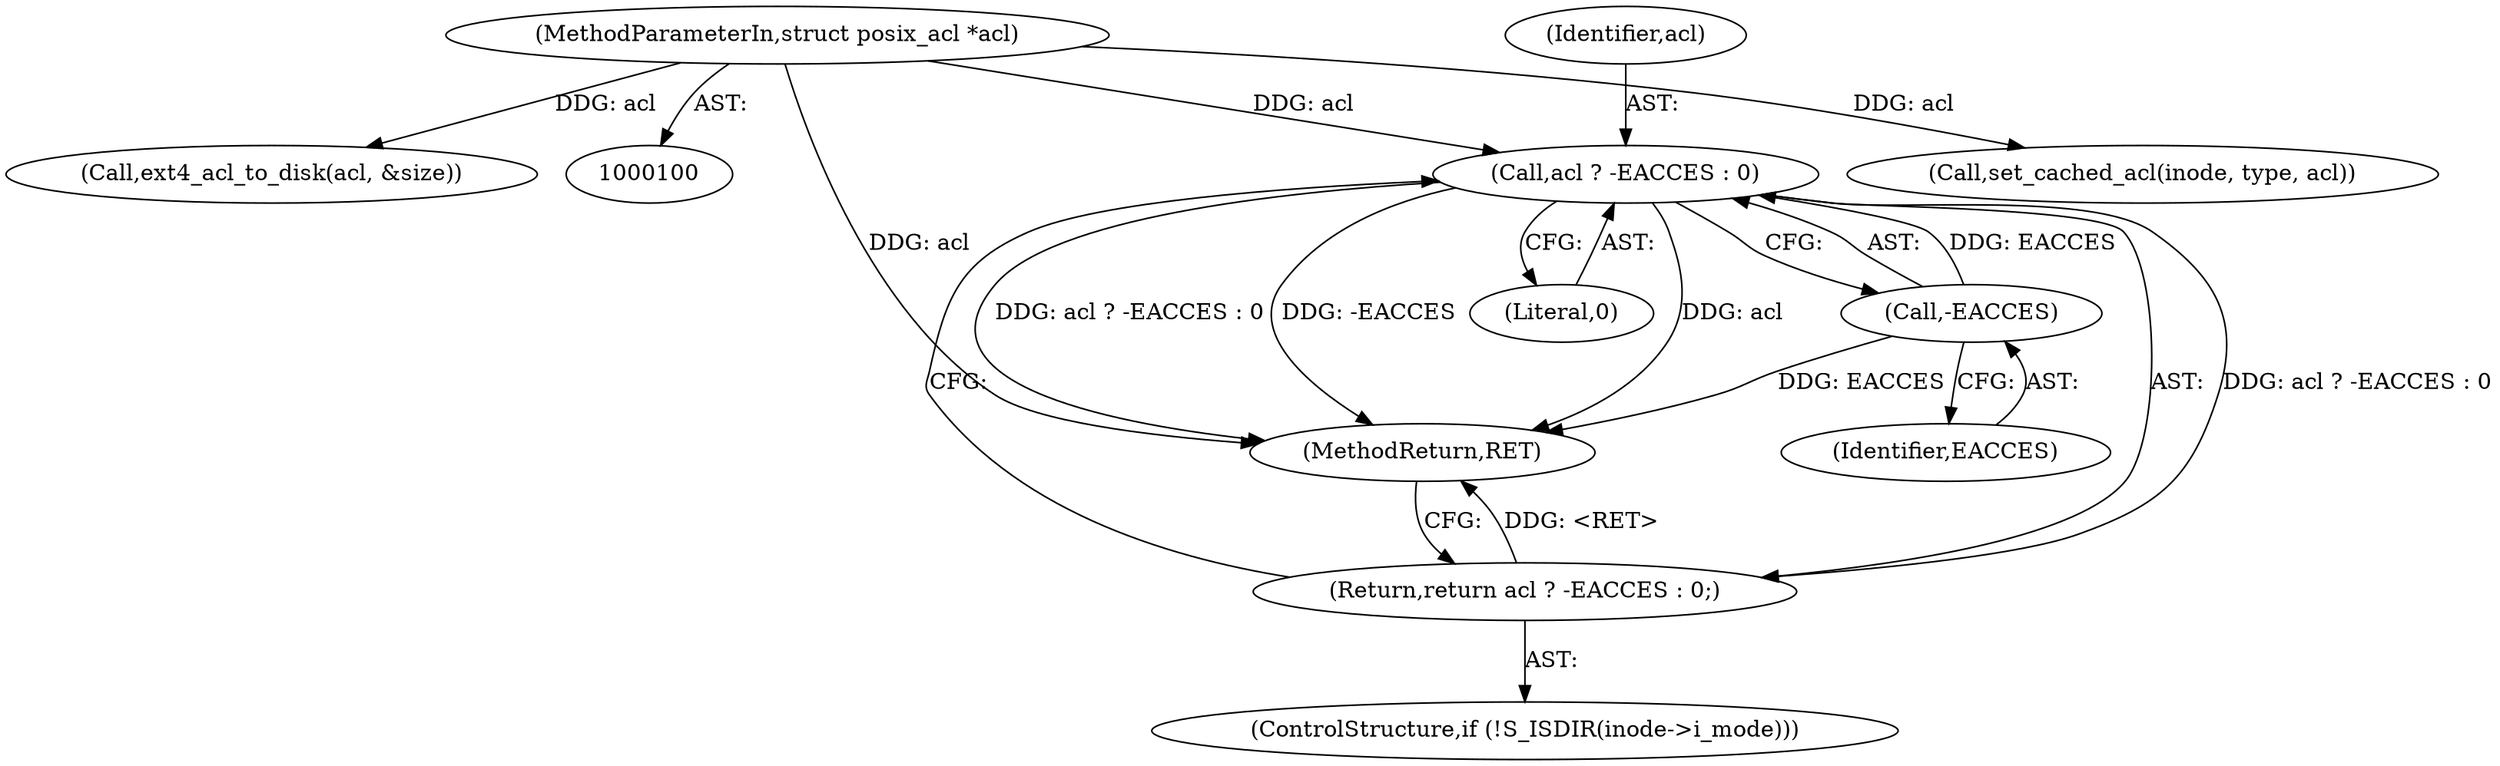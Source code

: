 digraph "0_linux_073931017b49d9458aa351605b43a7e34598caef_3@pointer" {
"1000161" [label="(Call,acl ? -EACCES : 0)"];
"1000104" [label="(MethodParameterIn,struct posix_acl *acl)"];
"1000163" [label="(Call,-EACCES)"];
"1000160" [label="(Return,return acl ? -EACCES : 0;)"];
"1000163" [label="(Call,-EACCES)"];
"1000209" [label="(MethodReturn,RET)"];
"1000203" [label="(Call,set_cached_acl(inode, type, acl))"];
"1000161" [label="(Call,acl ? -EACCES : 0)"];
"1000154" [label="(ControlStructure,if (!S_ISDIR(inode->i_mode)))"];
"1000176" [label="(Call,ext4_acl_to_disk(acl, &size))"];
"1000164" [label="(Identifier,EACCES)"];
"1000160" [label="(Return,return acl ? -EACCES : 0;)"];
"1000162" [label="(Identifier,acl)"];
"1000104" [label="(MethodParameterIn,struct posix_acl *acl)"];
"1000165" [label="(Literal,0)"];
"1000161" -> "1000160"  [label="AST: "];
"1000161" -> "1000163"  [label="CFG: "];
"1000161" -> "1000165"  [label="CFG: "];
"1000162" -> "1000161"  [label="AST: "];
"1000163" -> "1000161"  [label="AST: "];
"1000165" -> "1000161"  [label="AST: "];
"1000160" -> "1000161"  [label="CFG: "];
"1000161" -> "1000209"  [label="DDG: -EACCES"];
"1000161" -> "1000209"  [label="DDG: acl"];
"1000161" -> "1000209"  [label="DDG: acl ? -EACCES : 0"];
"1000161" -> "1000160"  [label="DDG: acl ? -EACCES : 0"];
"1000104" -> "1000161"  [label="DDG: acl"];
"1000163" -> "1000161"  [label="DDG: EACCES"];
"1000104" -> "1000100"  [label="AST: "];
"1000104" -> "1000209"  [label="DDG: acl"];
"1000104" -> "1000176"  [label="DDG: acl"];
"1000104" -> "1000203"  [label="DDG: acl"];
"1000163" -> "1000164"  [label="CFG: "];
"1000164" -> "1000163"  [label="AST: "];
"1000163" -> "1000209"  [label="DDG: EACCES"];
"1000160" -> "1000154"  [label="AST: "];
"1000209" -> "1000160"  [label="CFG: "];
"1000160" -> "1000209"  [label="DDG: <RET>"];
}
